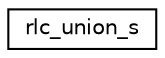 digraph "Graphical Class Hierarchy"
{
 // LATEX_PDF_SIZE
  edge [fontname="Helvetica",fontsize="10",labelfontname="Helvetica",labelfontsize="10"];
  node [fontname="Helvetica",fontsize="10",shape=record];
  rankdir="LR";
  Node0 [label="rlc_union_s",height=0.2,width=0.4,color="black", fillcolor="white", style="filled",URL="$structrlc__union__s.html",tooltip=" "];
}
